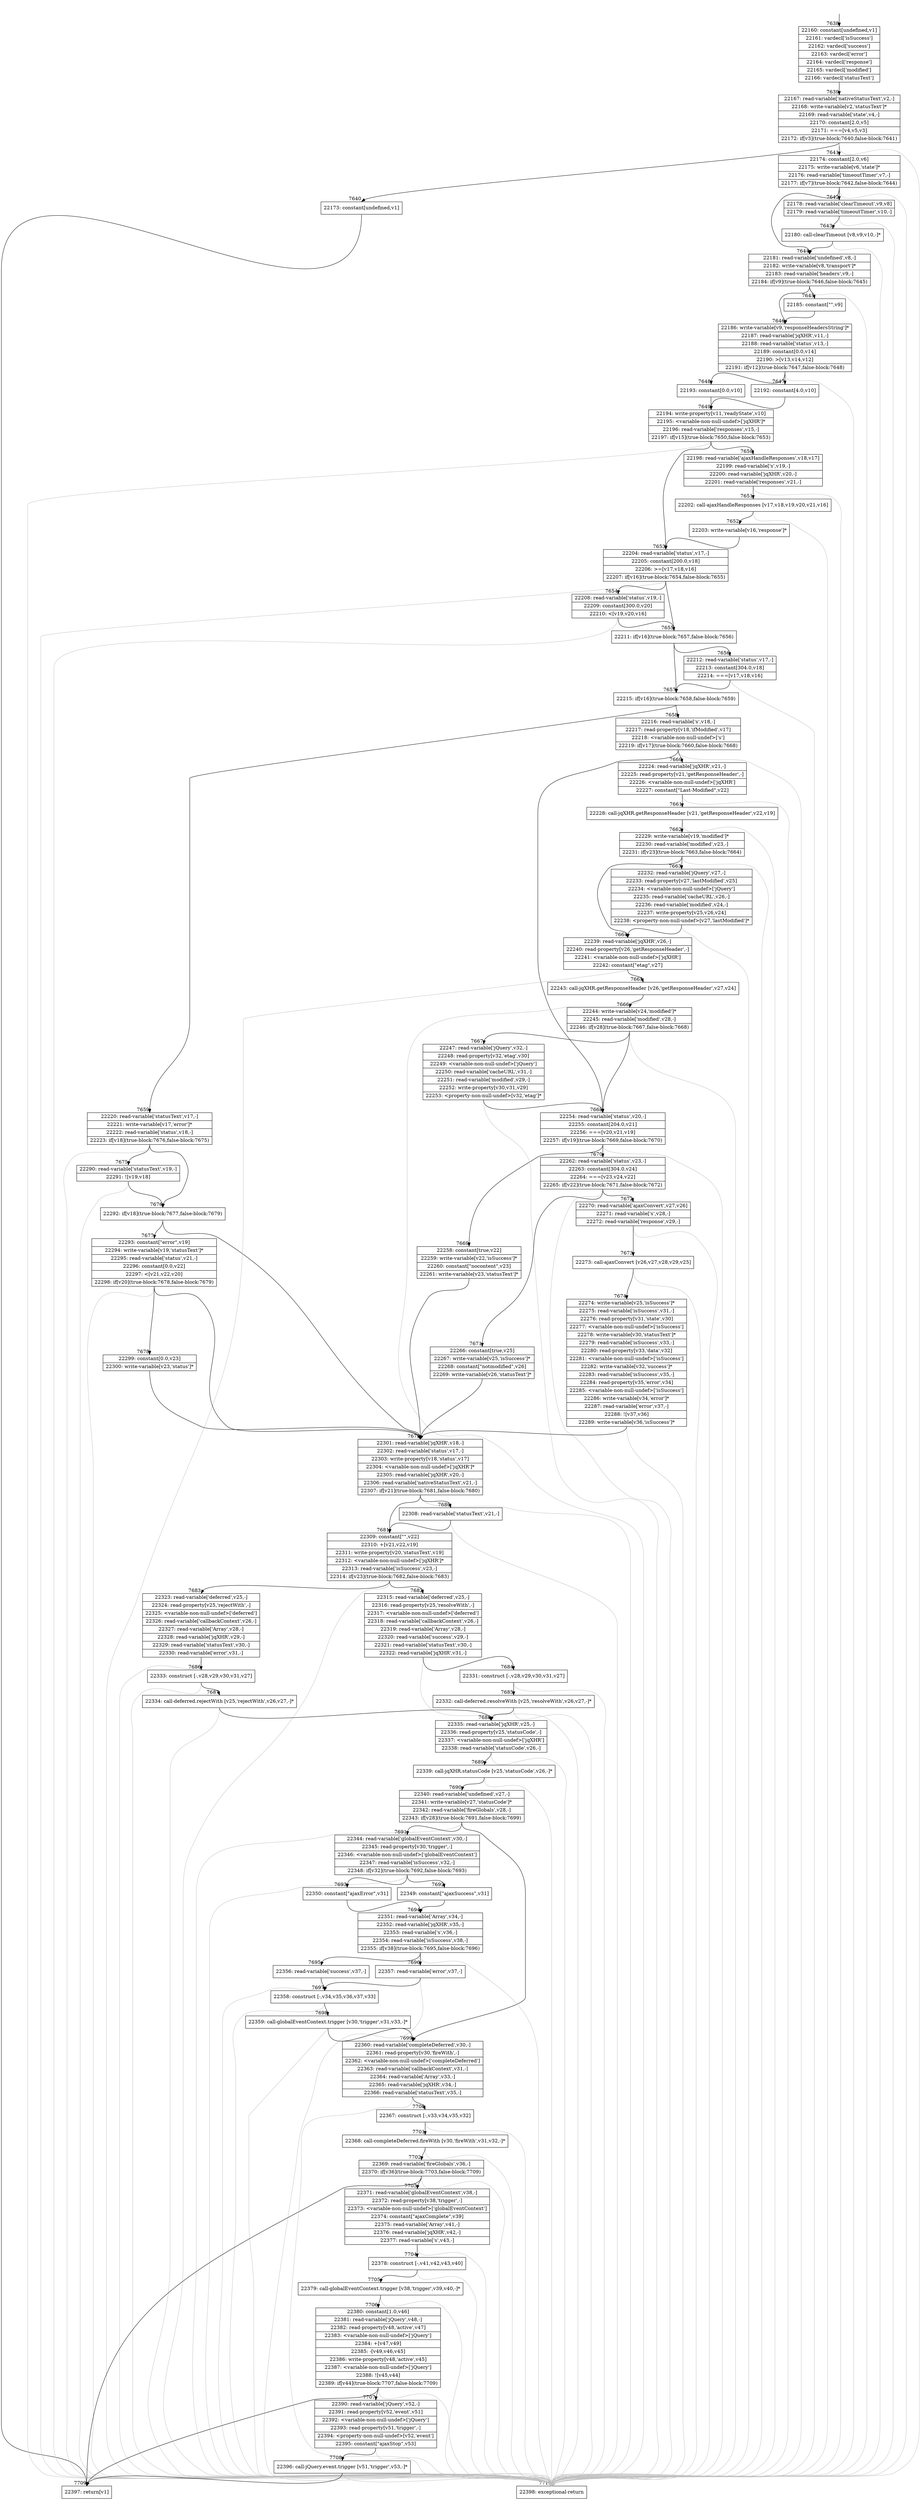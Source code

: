 digraph {
rankdir="TD"
BB_entry489[shape=none,label=""];
BB_entry489 -> BB7638 [tailport=s, headport=n, headlabel="    7638"]
BB7638 [shape=record label="{22160: constant[undefined,v1]|22161: vardecl['isSuccess']|22162: vardecl['success']|22163: vardecl['error']|22164: vardecl['response']|22165: vardecl['modified']|22166: vardecl['statusText']}" ] 
BB7638 -> BB7639 [tailport=s, headport=n, headlabel="      7639"]
BB7639 [shape=record label="{22167: read-variable['nativeStatusText',v2,-]|22168: write-variable[v2,'statusText']*|22169: read-variable['state',v4,-]|22170: constant[2.0,v5]|22171: ===[v4,v5,v3]|22172: if[v3](true-block:7640,false-block:7641)}" ] 
BB7639 -> BB7640 [tailport=s, headport=n, headlabel="      7640"]
BB7639 -> BB7641 [tailport=s, headport=n, headlabel="      7641"]
BB7639 -> BB7710 [tailport=s, headport=n, color=gray, headlabel="      7710"]
BB7640 [shape=record label="{22173: constant[undefined,v1]}" ] 
BB7640 -> BB7709 [tailport=s, headport=n, headlabel="      7709"]
BB7641 [shape=record label="{22174: constant[2.0,v6]|22175: write-variable[v6,'state']*|22176: read-variable['timeoutTimer',v7,-]|22177: if[v7](true-block:7642,false-block:7644)}" ] 
BB7641 -> BB7642 [tailport=s, headport=n, headlabel="      7642"]
BB7641 -> BB7644 [tailport=s, headport=n, headlabel="      7644"]
BB7641 -> BB7710 [tailport=s, headport=n, color=gray]
BB7642 [shape=record label="{22178: read-variable['clearTimeout',v9,v8]|22179: read-variable['timeoutTimer',v10,-]}" ] 
BB7642 -> BB7643 [tailport=s, headport=n, headlabel="      7643"]
BB7642 -> BB7710 [tailport=s, headport=n, color=gray]
BB7643 [shape=record label="{22180: call-clearTimeout [v8,v9,v10,-]*}" ] 
BB7643 -> BB7644 [tailport=s, headport=n]
BB7643 -> BB7710 [tailport=s, headport=n, color=gray]
BB7644 [shape=record label="{22181: read-variable['undefined',v8,-]|22182: write-variable[v8,'transport']*|22183: read-variable['headers',v9,-]|22184: if[v9](true-block:7646,false-block:7645)}" ] 
BB7644 -> BB7646 [tailport=s, headport=n, headlabel="      7646"]
BB7644 -> BB7645 [tailport=s, headport=n, headlabel="      7645"]
BB7644 -> BB7710 [tailport=s, headport=n, color=gray]
BB7645 [shape=record label="{22185: constant[\"\",v9]}" ] 
BB7645 -> BB7646 [tailport=s, headport=n]
BB7646 [shape=record label="{22186: write-variable[v9,'responseHeadersString']*|22187: read-variable['jqXHR',v11,-]|22188: read-variable['status',v13,-]|22189: constant[0.0,v14]|22190: \>[v13,v14,v12]|22191: if[v12](true-block:7647,false-block:7648)}" ] 
BB7646 -> BB7647 [tailport=s, headport=n, headlabel="      7647"]
BB7646 -> BB7648 [tailport=s, headport=n, headlabel="      7648"]
BB7646 -> BB7710 [tailport=s, headport=n, color=gray]
BB7647 [shape=record label="{22192: constant[4.0,v10]}" ] 
BB7647 -> BB7649 [tailport=s, headport=n, headlabel="      7649"]
BB7648 [shape=record label="{22193: constant[0.0,v10]}" ] 
BB7648 -> BB7649 [tailport=s, headport=n]
BB7649 [shape=record label="{22194: write-property[v11,'readyState',v10]|22195: \<variable-non-null-undef\>['jqXHR']*|22196: read-variable['responses',v15,-]|22197: if[v15](true-block:7650,false-block:7653)}" ] 
BB7649 -> BB7650 [tailport=s, headport=n, headlabel="      7650"]
BB7649 -> BB7653 [tailport=s, headport=n, headlabel="      7653"]
BB7649 -> BB7710 [tailport=s, headport=n, color=gray]
BB7650 [shape=record label="{22198: read-variable['ajaxHandleResponses',v18,v17]|22199: read-variable['s',v19,-]|22200: read-variable['jqXHR',v20,-]|22201: read-variable['responses',v21,-]}" ] 
BB7650 -> BB7651 [tailport=s, headport=n, headlabel="      7651"]
BB7650 -> BB7710 [tailport=s, headport=n, color=gray]
BB7651 [shape=record label="{22202: call-ajaxHandleResponses [v17,v18,v19,v20,v21,v16]}" ] 
BB7651 -> BB7652 [tailport=s, headport=n, headlabel="      7652"]
BB7651 -> BB7710 [tailport=s, headport=n, color=gray]
BB7652 [shape=record label="{22203: write-variable[v16,'response']*}" ] 
BB7652 -> BB7653 [tailport=s, headport=n]
BB7653 [shape=record label="{22204: read-variable['status',v17,-]|22205: constant[200.0,v18]|22206: \>=[v17,v18,v16]|22207: if[v16](true-block:7654,false-block:7655)}" ] 
BB7653 -> BB7655 [tailport=s, headport=n, headlabel="      7655"]
BB7653 -> BB7654 [tailport=s, headport=n, headlabel="      7654"]
BB7653 -> BB7710 [tailport=s, headport=n, color=gray]
BB7654 [shape=record label="{22208: read-variable['status',v19,-]|22209: constant[300.0,v20]|22210: \<[v19,v20,v16]}" ] 
BB7654 -> BB7655 [tailport=s, headport=n]
BB7654 -> BB7710 [tailport=s, headport=n, color=gray]
BB7655 [shape=record label="{22211: if[v16](true-block:7657,false-block:7656)}" ] 
BB7655 -> BB7657 [tailport=s, headport=n, headlabel="      7657"]
BB7655 -> BB7656 [tailport=s, headport=n, headlabel="      7656"]
BB7656 [shape=record label="{22212: read-variable['status',v17,-]|22213: constant[304.0,v18]|22214: ===[v17,v18,v16]}" ] 
BB7656 -> BB7657 [tailport=s, headport=n]
BB7656 -> BB7710 [tailport=s, headport=n, color=gray]
BB7657 [shape=record label="{22215: if[v16](true-block:7658,false-block:7659)}" ] 
BB7657 -> BB7658 [tailport=s, headport=n, headlabel="      7658"]
BB7657 -> BB7659 [tailport=s, headport=n, headlabel="      7659"]
BB7658 [shape=record label="{22216: read-variable['s',v18,-]|22217: read-property[v18,'ifModified',v17]|22218: \<variable-non-null-undef\>['s']|22219: if[v17](true-block:7660,false-block:7668)}" ] 
BB7658 -> BB7660 [tailport=s, headport=n, headlabel="      7660"]
BB7658 -> BB7668 [tailport=s, headport=n, headlabel="      7668"]
BB7658 -> BB7710 [tailport=s, headport=n, color=gray]
BB7659 [shape=record label="{22220: read-variable['statusText',v17,-]|22221: write-variable[v17,'error']*|22222: read-variable['status',v18,-]|22223: if[v18](true-block:7676,false-block:7675)}" ] 
BB7659 -> BB7676 [tailport=s, headport=n, headlabel="      7676"]
BB7659 -> BB7675 [tailport=s, headport=n, headlabel="      7675"]
BB7659 -> BB7710 [tailport=s, headport=n, color=gray]
BB7660 [shape=record label="{22224: read-variable['jqXHR',v21,-]|22225: read-property[v21,'getResponseHeader',-]|22226: \<variable-non-null-undef\>['jqXHR']|22227: constant[\"Last-Modified\",v22]}" ] 
BB7660 -> BB7661 [tailport=s, headport=n, headlabel="      7661"]
BB7660 -> BB7710 [tailport=s, headport=n, color=gray]
BB7661 [shape=record label="{22228: call-jqXHR.getResponseHeader [v21,'getResponseHeader',v22,v19]}" ] 
BB7661 -> BB7662 [tailport=s, headport=n, headlabel="      7662"]
BB7661 -> BB7710 [tailport=s, headport=n, color=gray]
BB7662 [shape=record label="{22229: write-variable[v19,'modified']*|22230: read-variable['modified',v23,-]|22231: if[v23](true-block:7663,false-block:7664)}" ] 
BB7662 -> BB7663 [tailport=s, headport=n, headlabel="      7663"]
BB7662 -> BB7664 [tailport=s, headport=n, headlabel="      7664"]
BB7662 -> BB7710 [tailport=s, headport=n, color=gray]
BB7663 [shape=record label="{22232: read-variable['jQuery',v27,-]|22233: read-property[v27,'lastModified',v25]|22234: \<variable-non-null-undef\>['jQuery']|22235: read-variable['cacheURL',v26,-]|22236: read-variable['modified',v24,-]|22237: write-property[v25,v26,v24]|22238: \<property-non-null-undef\>[v27,'lastModified']*}" ] 
BB7663 -> BB7664 [tailport=s, headport=n]
BB7663 -> BB7710 [tailport=s, headport=n, color=gray]
BB7664 [shape=record label="{22239: read-variable['jqXHR',v26,-]|22240: read-property[v26,'getResponseHeader',-]|22241: \<variable-non-null-undef\>['jqXHR']|22242: constant[\"etag\",v27]}" ] 
BB7664 -> BB7665 [tailport=s, headport=n, headlabel="      7665"]
BB7664 -> BB7710 [tailport=s, headport=n, color=gray]
BB7665 [shape=record label="{22243: call-jqXHR.getResponseHeader [v26,'getResponseHeader',v27,v24]}" ] 
BB7665 -> BB7666 [tailport=s, headport=n, headlabel="      7666"]
BB7665 -> BB7710 [tailport=s, headport=n, color=gray]
BB7666 [shape=record label="{22244: write-variable[v24,'modified']*|22245: read-variable['modified',v28,-]|22246: if[v28](true-block:7667,false-block:7668)}" ] 
BB7666 -> BB7667 [tailport=s, headport=n, headlabel="      7667"]
BB7666 -> BB7668 [tailport=s, headport=n]
BB7666 -> BB7710 [tailport=s, headport=n, color=gray]
BB7667 [shape=record label="{22247: read-variable['jQuery',v32,-]|22248: read-property[v32,'etag',v30]|22249: \<variable-non-null-undef\>['jQuery']|22250: read-variable['cacheURL',v31,-]|22251: read-variable['modified',v29,-]|22252: write-property[v30,v31,v29]|22253: \<property-non-null-undef\>[v32,'etag']*}" ] 
BB7667 -> BB7668 [tailport=s, headport=n]
BB7667 -> BB7710 [tailport=s, headport=n, color=gray]
BB7668 [shape=record label="{22254: read-variable['status',v20,-]|22255: constant[204.0,v21]|22256: ===[v20,v21,v19]|22257: if[v19](true-block:7669,false-block:7670)}" ] 
BB7668 -> BB7669 [tailport=s, headport=n, headlabel="      7669"]
BB7668 -> BB7670 [tailport=s, headport=n, headlabel="      7670"]
BB7668 -> BB7710 [tailport=s, headport=n, color=gray]
BB7669 [shape=record label="{22258: constant[true,v22]|22259: write-variable[v22,'isSuccess']*|22260: constant[\"nocontent\",v23]|22261: write-variable[v23,'statusText']*}" ] 
BB7669 -> BB7679 [tailport=s, headport=n, headlabel="      7679"]
BB7670 [shape=record label="{22262: read-variable['status',v23,-]|22263: constant[304.0,v24]|22264: ===[v23,v24,v22]|22265: if[v22](true-block:7671,false-block:7672)}" ] 
BB7670 -> BB7671 [tailport=s, headport=n, headlabel="      7671"]
BB7670 -> BB7672 [tailport=s, headport=n, headlabel="      7672"]
BB7670 -> BB7710 [tailport=s, headport=n, color=gray]
BB7671 [shape=record label="{22266: constant[true,v25]|22267: write-variable[v25,'isSuccess']*|22268: constant[\"notmodified\",v26]|22269: write-variable[v26,'statusText']*}" ] 
BB7671 -> BB7679 [tailport=s, headport=n]
BB7672 [shape=record label="{22270: read-variable['ajaxConvert',v27,v26]|22271: read-variable['s',v28,-]|22272: read-variable['response',v29,-]}" ] 
BB7672 -> BB7673 [tailport=s, headport=n, headlabel="      7673"]
BB7672 -> BB7710 [tailport=s, headport=n, color=gray]
BB7673 [shape=record label="{22273: call-ajaxConvert [v26,v27,v28,v29,v25]}" ] 
BB7673 -> BB7674 [tailport=s, headport=n, headlabel="      7674"]
BB7673 -> BB7710 [tailport=s, headport=n, color=gray]
BB7674 [shape=record label="{22274: write-variable[v25,'isSuccess']*|22275: read-variable['isSuccess',v31,-]|22276: read-property[v31,'state',v30]|22277: \<variable-non-null-undef\>['isSuccess']|22278: write-variable[v30,'statusText']*|22279: read-variable['isSuccess',v33,-]|22280: read-property[v33,'data',v32]|22281: \<variable-non-null-undef\>['isSuccess']|22282: write-variable[v32,'success']*|22283: read-variable['isSuccess',v35,-]|22284: read-property[v35,'error',v34]|22285: \<variable-non-null-undef\>['isSuccess']|22286: write-variable[v34,'error']*|22287: read-variable['error',v37,-]|22288: ![v37,v36]|22289: write-variable[v36,'isSuccess']*}" ] 
BB7674 -> BB7679 [tailport=s, headport=n]
BB7674 -> BB7710 [tailport=s, headport=n, color=gray]
BB7675 [shape=record label="{22290: read-variable['statusText',v19,-]|22291: ![v19,v18]}" ] 
BB7675 -> BB7676 [tailport=s, headport=n]
BB7675 -> BB7710 [tailport=s, headport=n, color=gray]
BB7676 [shape=record label="{22292: if[v18](true-block:7677,false-block:7679)}" ] 
BB7676 -> BB7677 [tailport=s, headport=n, headlabel="      7677"]
BB7676 -> BB7679 [tailport=s, headport=n]
BB7677 [shape=record label="{22293: constant[\"error\",v19]|22294: write-variable[v19,'statusText']*|22295: read-variable['status',v21,-]|22296: constant[0.0,v22]|22297: \<[v21,v22,v20]|22298: if[v20](true-block:7678,false-block:7679)}" ] 
BB7677 -> BB7678 [tailport=s, headport=n, headlabel="      7678"]
BB7677 -> BB7679 [tailport=s, headport=n]
BB7677 -> BB7710 [tailport=s, headport=n, color=gray]
BB7678 [shape=record label="{22299: constant[0.0,v23]|22300: write-variable[v23,'status']*}" ] 
BB7678 -> BB7679 [tailport=s, headport=n]
BB7679 [shape=record label="{22301: read-variable['jqXHR',v18,-]|22302: read-variable['status',v17,-]|22303: write-property[v18,'status',v17]|22304: \<variable-non-null-undef\>['jqXHR']*|22305: read-variable['jqXHR',v20,-]|22306: read-variable['nativeStatusText',v21,-]|22307: if[v21](true-block:7681,false-block:7680)}" ] 
BB7679 -> BB7681 [tailport=s, headport=n, headlabel="      7681"]
BB7679 -> BB7680 [tailport=s, headport=n, headlabel="      7680"]
BB7679 -> BB7710 [tailport=s, headport=n, color=gray]
BB7680 [shape=record label="{22308: read-variable['statusText',v21,-]}" ] 
BB7680 -> BB7681 [tailport=s, headport=n]
BB7680 -> BB7710 [tailport=s, headport=n, color=gray]
BB7681 [shape=record label="{22309: constant[\"\",v22]|22310: +[v21,v22,v19]|22311: write-property[v20,'statusText',v19]|22312: \<variable-non-null-undef\>['jqXHR']*|22313: read-variable['isSuccess',v23,-]|22314: if[v23](true-block:7682,false-block:7683)}" ] 
BB7681 -> BB7682 [tailport=s, headport=n, headlabel="      7682"]
BB7681 -> BB7683 [tailport=s, headport=n, headlabel="      7683"]
BB7681 -> BB7710 [tailport=s, headport=n, color=gray]
BB7682 [shape=record label="{22315: read-variable['deferred',v25,-]|22316: read-property[v25,'resolveWith',-]|22317: \<variable-non-null-undef\>['deferred']|22318: read-variable['callbackContext',v26,-]|22319: read-variable['Array',v28,-]|22320: read-variable['success',v29,-]|22321: read-variable['statusText',v30,-]|22322: read-variable['jqXHR',v31,-]}" ] 
BB7682 -> BB7684 [tailport=s, headport=n, headlabel="      7684"]
BB7682 -> BB7710 [tailport=s, headport=n, color=gray]
BB7683 [shape=record label="{22323: read-variable['deferred',v25,-]|22324: read-property[v25,'rejectWith',-]|22325: \<variable-non-null-undef\>['deferred']|22326: read-variable['callbackContext',v26,-]|22327: read-variable['Array',v28,-]|22328: read-variable['jqXHR',v29,-]|22329: read-variable['statusText',v30,-]|22330: read-variable['error',v31,-]}" ] 
BB7683 -> BB7686 [tailport=s, headport=n, headlabel="      7686"]
BB7683 -> BB7710 [tailport=s, headport=n, color=gray]
BB7684 [shape=record label="{22331: construct [-,v28,v29,v30,v31,v27]}" ] 
BB7684 -> BB7685 [tailport=s, headport=n, headlabel="      7685"]
BB7684 -> BB7710 [tailport=s, headport=n, color=gray]
BB7685 [shape=record label="{22332: call-deferred.resolveWith [v25,'resolveWith',v26,v27,-]*}" ] 
BB7685 -> BB7688 [tailport=s, headport=n, headlabel="      7688"]
BB7685 -> BB7710 [tailport=s, headport=n, color=gray]
BB7686 [shape=record label="{22333: construct [-,v28,v29,v30,v31,v27]}" ] 
BB7686 -> BB7687 [tailport=s, headport=n, headlabel="      7687"]
BB7686 -> BB7710 [tailport=s, headport=n, color=gray]
BB7687 [shape=record label="{22334: call-deferred.rejectWith [v25,'rejectWith',v26,v27,-]*}" ] 
BB7687 -> BB7688 [tailport=s, headport=n]
BB7687 -> BB7710 [tailport=s, headport=n, color=gray]
BB7688 [shape=record label="{22335: read-variable['jqXHR',v25,-]|22336: read-property[v25,'statusCode',-]|22337: \<variable-non-null-undef\>['jqXHR']|22338: read-variable['statusCode',v26,-]}" ] 
BB7688 -> BB7689 [tailport=s, headport=n, headlabel="      7689"]
BB7688 -> BB7710 [tailport=s, headport=n, color=gray]
BB7689 [shape=record label="{22339: call-jqXHR.statusCode [v25,'statusCode',v26,-]*}" ] 
BB7689 -> BB7690 [tailport=s, headport=n, headlabel="      7690"]
BB7689 -> BB7710 [tailport=s, headport=n, color=gray]
BB7690 [shape=record label="{22340: read-variable['undefined',v27,-]|22341: write-variable[v27,'statusCode']*|22342: read-variable['fireGlobals',v28,-]|22343: if[v28](true-block:7691,false-block:7699)}" ] 
BB7690 -> BB7691 [tailport=s, headport=n, headlabel="      7691"]
BB7690 -> BB7699 [tailport=s, headport=n, headlabel="      7699"]
BB7690 -> BB7710 [tailport=s, headport=n, color=gray]
BB7691 [shape=record label="{22344: read-variable['globalEventContext',v30,-]|22345: read-property[v30,'trigger',-]|22346: \<variable-non-null-undef\>['globalEventContext']|22347: read-variable['isSuccess',v32,-]|22348: if[v32](true-block:7692,false-block:7693)}" ] 
BB7691 -> BB7692 [tailport=s, headport=n, headlabel="      7692"]
BB7691 -> BB7693 [tailport=s, headport=n, headlabel="      7693"]
BB7691 -> BB7710 [tailport=s, headport=n, color=gray]
BB7692 [shape=record label="{22349: constant[\"ajaxSuccess\",v31]}" ] 
BB7692 -> BB7694 [tailport=s, headport=n, headlabel="      7694"]
BB7693 [shape=record label="{22350: constant[\"ajaxError\",v31]}" ] 
BB7693 -> BB7694 [tailport=s, headport=n]
BB7694 [shape=record label="{22351: read-variable['Array',v34,-]|22352: read-variable['jqXHR',v35,-]|22353: read-variable['s',v36,-]|22354: read-variable['isSuccess',v38,-]|22355: if[v38](true-block:7695,false-block:7696)}" ] 
BB7694 -> BB7695 [tailport=s, headport=n, headlabel="      7695"]
BB7694 -> BB7696 [tailport=s, headport=n, headlabel="      7696"]
BB7694 -> BB7710 [tailport=s, headport=n, color=gray]
BB7695 [shape=record label="{22356: read-variable['success',v37,-]}" ] 
BB7695 -> BB7697 [tailport=s, headport=n, headlabel="      7697"]
BB7695 -> BB7710 [tailport=s, headport=n, color=gray]
BB7696 [shape=record label="{22357: read-variable['error',v37,-]}" ] 
BB7696 -> BB7697 [tailport=s, headport=n]
BB7696 -> BB7710 [tailport=s, headport=n, color=gray]
BB7697 [shape=record label="{22358: construct [-,v34,v35,v36,v37,v33]}" ] 
BB7697 -> BB7698 [tailport=s, headport=n, headlabel="      7698"]
BB7697 -> BB7710 [tailport=s, headport=n, color=gray]
BB7698 [shape=record label="{22359: call-globalEventContext.trigger [v30,'trigger',v31,v33,-]*}" ] 
BB7698 -> BB7699 [tailport=s, headport=n]
BB7698 -> BB7710 [tailport=s, headport=n, color=gray]
BB7699 [shape=record label="{22360: read-variable['completeDeferred',v30,-]|22361: read-property[v30,'fireWith',-]|22362: \<variable-non-null-undef\>['completeDeferred']|22363: read-variable['callbackContext',v31,-]|22364: read-variable['Array',v33,-]|22365: read-variable['jqXHR',v34,-]|22366: read-variable['statusText',v35,-]}" ] 
BB7699 -> BB7700 [tailport=s, headport=n, headlabel="      7700"]
BB7699 -> BB7710 [tailport=s, headport=n, color=gray]
BB7700 [shape=record label="{22367: construct [-,v33,v34,v35,v32]}" ] 
BB7700 -> BB7701 [tailport=s, headport=n, headlabel="      7701"]
BB7700 -> BB7710 [tailport=s, headport=n, color=gray]
BB7701 [shape=record label="{22368: call-completeDeferred.fireWith [v30,'fireWith',v31,v32,-]*}" ] 
BB7701 -> BB7702 [tailport=s, headport=n, headlabel="      7702"]
BB7701 -> BB7710 [tailport=s, headport=n, color=gray]
BB7702 [shape=record label="{22369: read-variable['fireGlobals',v36,-]|22370: if[v36](true-block:7703,false-block:7709)}" ] 
BB7702 -> BB7703 [tailport=s, headport=n, headlabel="      7703"]
BB7702 -> BB7709 [tailport=s, headport=n]
BB7702 -> BB7710 [tailport=s, headport=n, color=gray]
BB7703 [shape=record label="{22371: read-variable['globalEventContext',v38,-]|22372: read-property[v38,'trigger',-]|22373: \<variable-non-null-undef\>['globalEventContext']|22374: constant[\"ajaxComplete\",v39]|22375: read-variable['Array',v41,-]|22376: read-variable['jqXHR',v42,-]|22377: read-variable['s',v43,-]}" ] 
BB7703 -> BB7704 [tailport=s, headport=n, headlabel="      7704"]
BB7703 -> BB7710 [tailport=s, headport=n, color=gray]
BB7704 [shape=record label="{22378: construct [-,v41,v42,v43,v40]}" ] 
BB7704 -> BB7705 [tailport=s, headport=n, headlabel="      7705"]
BB7704 -> BB7710 [tailport=s, headport=n, color=gray]
BB7705 [shape=record label="{22379: call-globalEventContext.trigger [v38,'trigger',v39,v40,-]*}" ] 
BB7705 -> BB7706 [tailport=s, headport=n, headlabel="      7706"]
BB7705 -> BB7710 [tailport=s, headport=n, color=gray]
BB7706 [shape=record label="{22380: constant[1.0,v46]|22381: read-variable['jQuery',v48,-]|22382: read-property[v48,'active',v47]|22383: \<variable-non-null-undef\>['jQuery']|22384: +[v47,v49]|22385: -[v49,v46,v45]|22386: write-property[v48,'active',v45]|22387: \<variable-non-null-undef\>['jQuery']|22388: ![v45,v44]|22389: if[v44](true-block:7707,false-block:7709)}" ] 
BB7706 -> BB7707 [tailport=s, headport=n, headlabel="      7707"]
BB7706 -> BB7709 [tailport=s, headport=n]
BB7706 -> BB7710 [tailport=s, headport=n, color=gray]
BB7707 [shape=record label="{22390: read-variable['jQuery',v52,-]|22391: read-property[v52,'event',v51]|22392: \<variable-non-null-undef\>['jQuery']|22393: read-property[v51,'trigger',-]|22394: \<property-non-null-undef\>[v52,'event']|22395: constant[\"ajaxStop\",v53]}" ] 
BB7707 -> BB7708 [tailport=s, headport=n, headlabel="      7708"]
BB7707 -> BB7710 [tailport=s, headport=n, color=gray]
BB7708 [shape=record label="{22396: call-jQuery.event.trigger [v51,'trigger',v53,-]*}" ] 
BB7708 -> BB7709 [tailport=s, headport=n]
BB7708 -> BB7710 [tailport=s, headport=n, color=gray]
BB7709 [shape=record label="{22397: return[v1]}" ] 
BB7710 [shape=record label="{22398: exceptional-return}" ] 
//#$~ 8095
}
